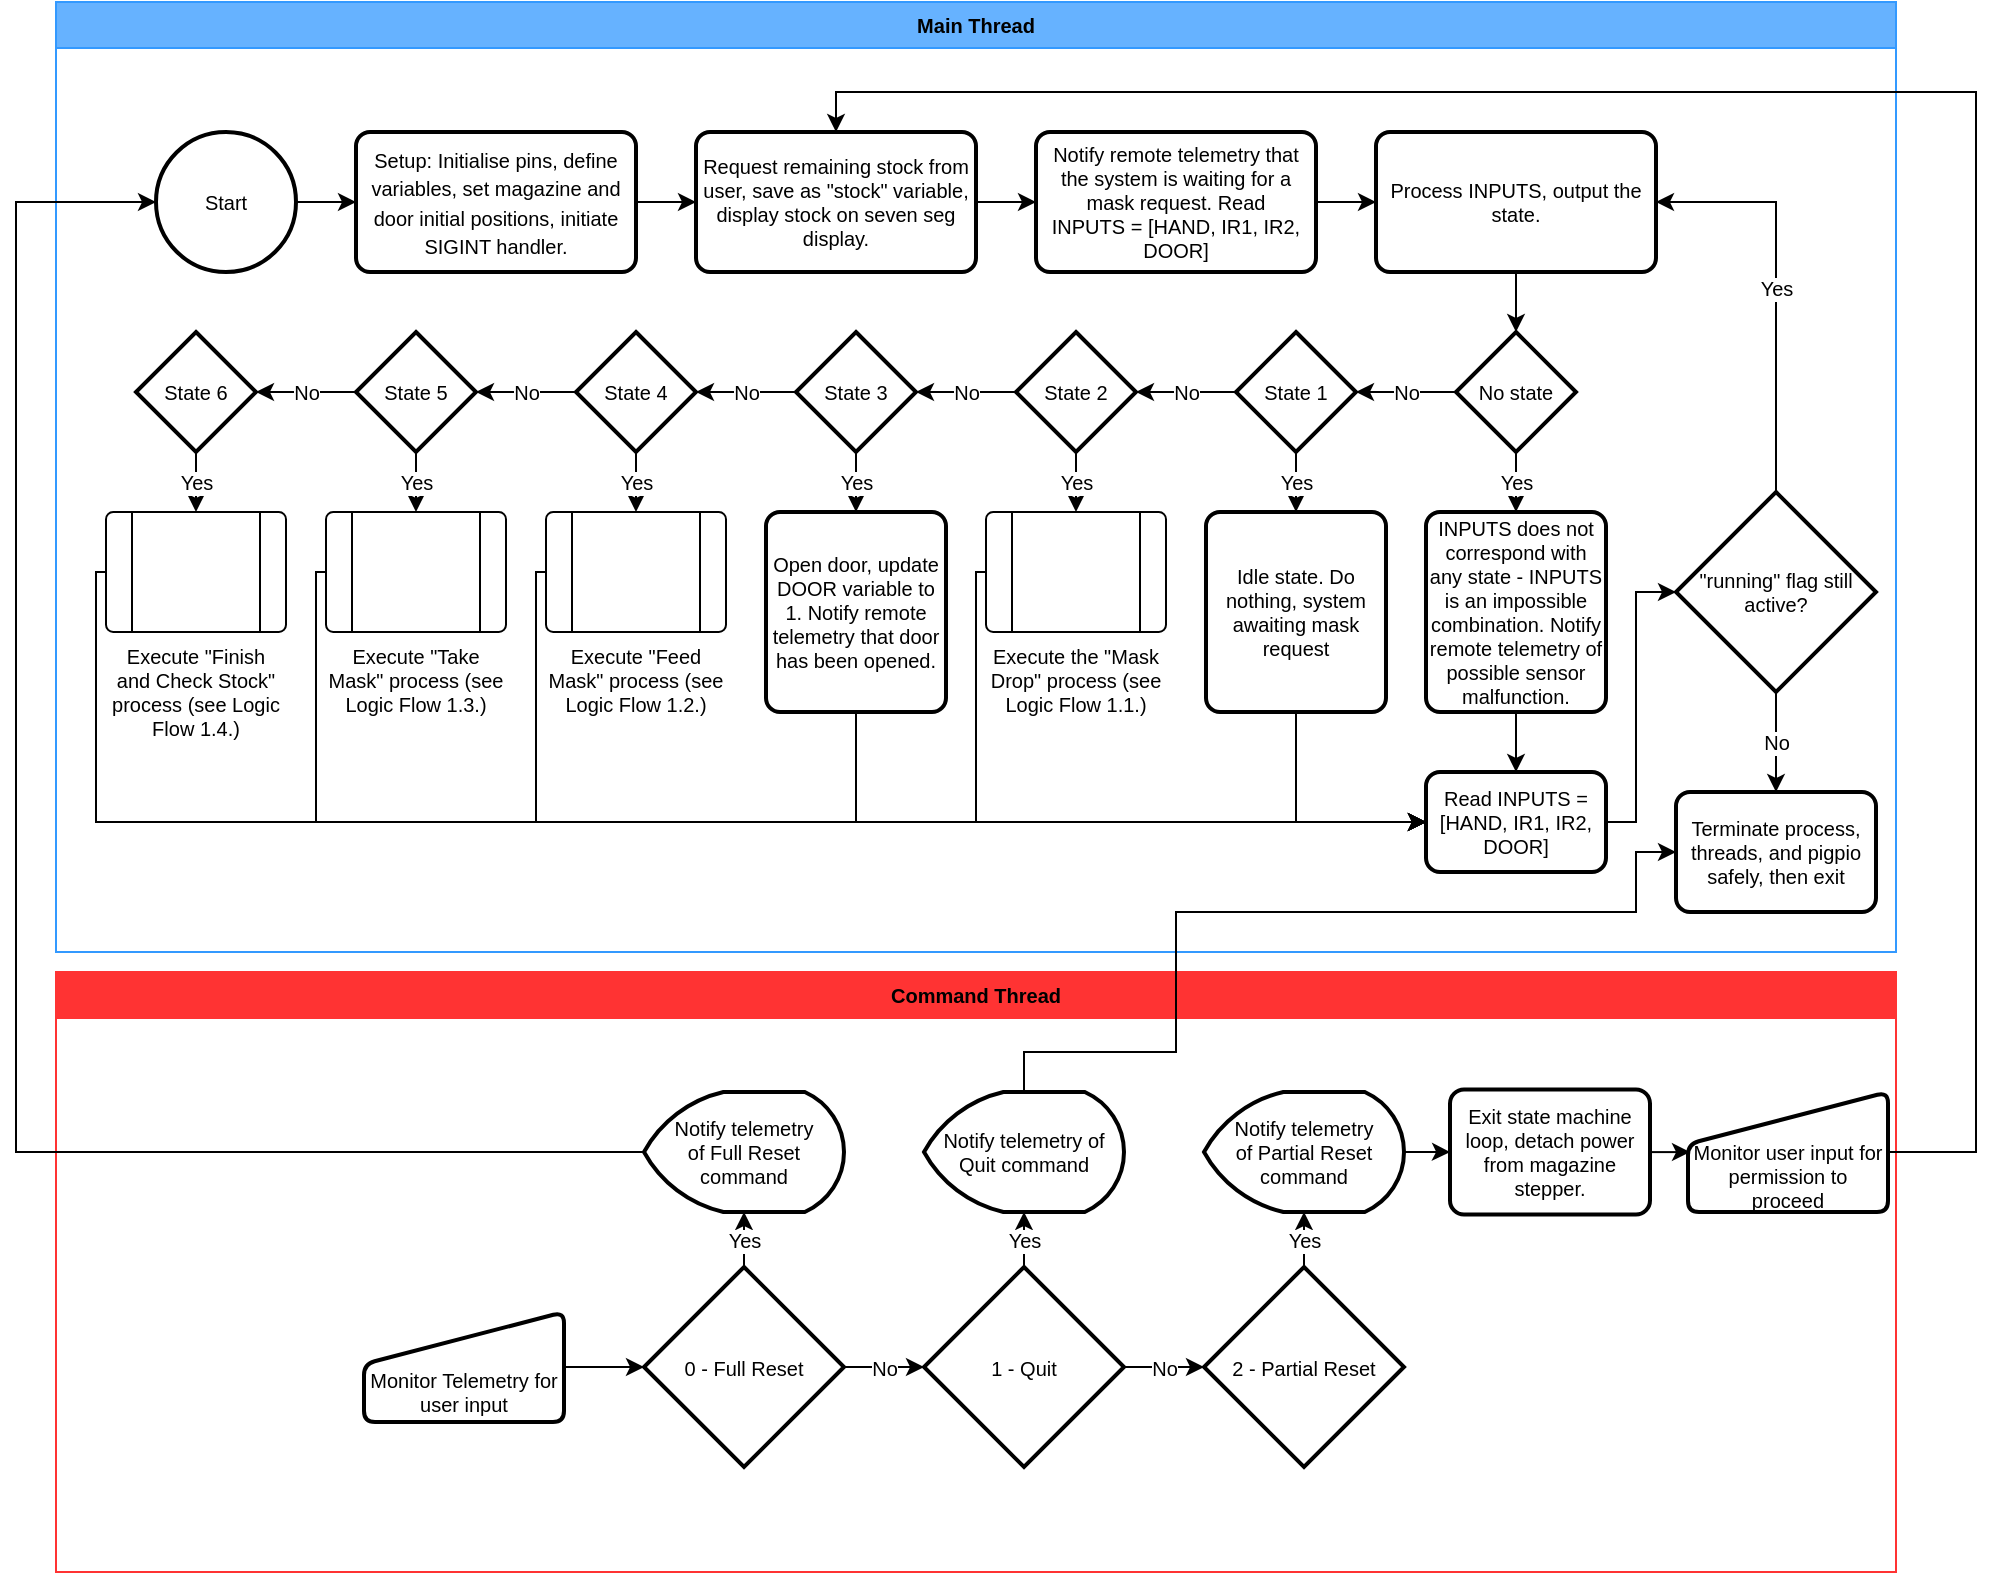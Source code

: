 <mxfile version="17.4.0" type="github">
  <diagram id="C5RBs43oDa-KdzZeNtuy" name="Page-1">
    <mxGraphModel dx="1662" dy="1957" grid="1" gridSize="10" guides="1" tooltips="1" connect="1" arrows="1" fold="1" page="1" pageScale="1" pageWidth="827" pageHeight="1169" math="0" shadow="0">
      <root>
        <mxCell id="WIyWlLk6GJQsqaUBKTNV-0" />
        <mxCell id="WIyWlLk6GJQsqaUBKTNV-1" parent="WIyWlLk6GJQsqaUBKTNV-0" />
        <mxCell id="--BoxtXVUuYmlaIp-T1Y-3" value="" style="edgeStyle=orthogonalEdgeStyle;rounded=0;orthogonalLoop=1;jettySize=auto;html=1;fontSize=10;" edge="1" parent="WIyWlLk6GJQsqaUBKTNV-1" source="--BoxtXVUuYmlaIp-T1Y-1" target="--BoxtXVUuYmlaIp-T1Y-2">
          <mxGeometry relative="1" as="geometry" />
        </mxCell>
        <mxCell id="--BoxtXVUuYmlaIp-T1Y-1" value="&lt;font style=&quot;font-size: 10px&quot;&gt;Start&lt;/font&gt;" style="strokeWidth=2;html=1;shape=mxgraph.flowchart.start_2;whiteSpace=wrap;" vertex="1" parent="WIyWlLk6GJQsqaUBKTNV-1">
          <mxGeometry x="80" y="-80" width="70" height="70" as="geometry" />
        </mxCell>
        <mxCell id="--BoxtXVUuYmlaIp-T1Y-5" value="" style="edgeStyle=orthogonalEdgeStyle;rounded=0;orthogonalLoop=1;jettySize=auto;html=1;fontSize=10;" edge="1" parent="WIyWlLk6GJQsqaUBKTNV-1" source="--BoxtXVUuYmlaIp-T1Y-2" target="--BoxtXVUuYmlaIp-T1Y-4">
          <mxGeometry relative="1" as="geometry" />
        </mxCell>
        <mxCell id="--BoxtXVUuYmlaIp-T1Y-2" value="&lt;font style=&quot;font-size: 10px&quot;&gt;Setup: Initialise pins, define variables, set magazine and door initial positions, initiate SIGINT handler.&lt;/font&gt;" style="rounded=1;whiteSpace=wrap;html=1;absoluteArcSize=1;arcSize=14;strokeWidth=2;" vertex="1" parent="WIyWlLk6GJQsqaUBKTNV-1">
          <mxGeometry x="180" y="-80" width="140" height="70" as="geometry" />
        </mxCell>
        <mxCell id="--BoxtXVUuYmlaIp-T1Y-23" value="" style="edgeStyle=orthogonalEdgeStyle;rounded=0;orthogonalLoop=1;jettySize=auto;html=1;fontSize=10;" edge="1" parent="WIyWlLk6GJQsqaUBKTNV-1" source="--BoxtXVUuYmlaIp-T1Y-4" target="--BoxtXVUuYmlaIp-T1Y-7">
          <mxGeometry relative="1" as="geometry" />
        </mxCell>
        <mxCell id="--BoxtXVUuYmlaIp-T1Y-4" value="Request remaining stock from user, save as &quot;stock&quot; variable, display stock on seven seg display." style="rounded=1;whiteSpace=wrap;html=1;absoluteArcSize=1;arcSize=14;strokeWidth=2;fontSize=10;" vertex="1" parent="WIyWlLk6GJQsqaUBKTNV-1">
          <mxGeometry x="350" y="-80" width="140" height="70" as="geometry" />
        </mxCell>
        <mxCell id="--BoxtXVUuYmlaIp-T1Y-24" value="" style="edgeStyle=orthogonalEdgeStyle;rounded=0;orthogonalLoop=1;jettySize=auto;html=1;fontSize=10;" edge="1" parent="WIyWlLk6GJQsqaUBKTNV-1" source="--BoxtXVUuYmlaIp-T1Y-7" target="--BoxtXVUuYmlaIp-T1Y-20">
          <mxGeometry relative="1" as="geometry" />
        </mxCell>
        <mxCell id="--BoxtXVUuYmlaIp-T1Y-7" value="Notify remote telemetry that the system is waiting for a mask request. Read &lt;br&gt;INPUTS = [HAND, IR1, IR2, DOOR]" style="rounded=1;whiteSpace=wrap;html=1;absoluteArcSize=1;arcSize=14;strokeWidth=2;fontSize=10;" vertex="1" parent="WIyWlLk6GJQsqaUBKTNV-1">
          <mxGeometry x="520" y="-80" width="140" height="70" as="geometry" />
        </mxCell>
        <mxCell id="--BoxtXVUuYmlaIp-T1Y-26" value="" style="edgeStyle=orthogonalEdgeStyle;rounded=0;orthogonalLoop=1;jettySize=auto;html=1;fontSize=10;" edge="1" parent="WIyWlLk6GJQsqaUBKTNV-1" source="--BoxtXVUuYmlaIp-T1Y-20" target="--BoxtXVUuYmlaIp-T1Y-25">
          <mxGeometry relative="1" as="geometry" />
        </mxCell>
        <mxCell id="--BoxtXVUuYmlaIp-T1Y-20" value="Process INPUTS, output the state." style="rounded=1;whiteSpace=wrap;html=1;absoluteArcSize=1;arcSize=14;strokeWidth=2;fontSize=10;" vertex="1" parent="WIyWlLk6GJQsqaUBKTNV-1">
          <mxGeometry x="690" y="-80" width="140" height="70" as="geometry" />
        </mxCell>
        <mxCell id="--BoxtXVUuYmlaIp-T1Y-37" value="No" style="edgeStyle=orthogonalEdgeStyle;rounded=0;orthogonalLoop=1;jettySize=auto;html=1;fontSize=10;" edge="1" parent="WIyWlLk6GJQsqaUBKTNV-1" source="--BoxtXVUuYmlaIp-T1Y-25" target="--BoxtXVUuYmlaIp-T1Y-32">
          <mxGeometry relative="1" as="geometry" />
        </mxCell>
        <mxCell id="--BoxtXVUuYmlaIp-T1Y-44" value="Yes" style="edgeStyle=orthogonalEdgeStyle;rounded=0;orthogonalLoop=1;jettySize=auto;html=1;fontSize=10;" edge="1" parent="WIyWlLk6GJQsqaUBKTNV-1" source="--BoxtXVUuYmlaIp-T1Y-25" target="--BoxtXVUuYmlaIp-T1Y-43">
          <mxGeometry relative="1" as="geometry" />
        </mxCell>
        <mxCell id="--BoxtXVUuYmlaIp-T1Y-25" value="No state" style="strokeWidth=2;html=1;shape=mxgraph.flowchart.decision;whiteSpace=wrap;fontSize=10;" vertex="1" parent="WIyWlLk6GJQsqaUBKTNV-1">
          <mxGeometry x="730" y="20" width="60" height="60" as="geometry" />
        </mxCell>
        <mxCell id="--BoxtXVUuYmlaIp-T1Y-39" value="No" style="edgeStyle=orthogonalEdgeStyle;rounded=0;orthogonalLoop=1;jettySize=auto;html=1;fontSize=10;" edge="1" parent="WIyWlLk6GJQsqaUBKTNV-1" source="--BoxtXVUuYmlaIp-T1Y-31" target="--BoxtXVUuYmlaIp-T1Y-33">
          <mxGeometry relative="1" as="geometry" />
        </mxCell>
        <mxCell id="--BoxtXVUuYmlaIp-T1Y-52" value="Yes" style="edgeStyle=orthogonalEdgeStyle;rounded=0;orthogonalLoop=1;jettySize=auto;html=1;fontSize=10;entryX=0.5;entryY=0;entryDx=0;entryDy=0;" edge="1" parent="WIyWlLk6GJQsqaUBKTNV-1" source="--BoxtXVUuYmlaIp-T1Y-31" target="--BoxtXVUuYmlaIp-T1Y-53">
          <mxGeometry relative="1" as="geometry">
            <mxPoint x="540" y="110" as="targetPoint" />
          </mxGeometry>
        </mxCell>
        <mxCell id="--BoxtXVUuYmlaIp-T1Y-31" value="State 2" style="strokeWidth=2;html=1;shape=mxgraph.flowchart.decision;whiteSpace=wrap;fontSize=10;" vertex="1" parent="WIyWlLk6GJQsqaUBKTNV-1">
          <mxGeometry x="510" y="20" width="60" height="60" as="geometry" />
        </mxCell>
        <mxCell id="--BoxtXVUuYmlaIp-T1Y-38" value="No" style="edgeStyle=orthogonalEdgeStyle;rounded=0;orthogonalLoop=1;jettySize=auto;html=1;fontSize=10;" edge="1" parent="WIyWlLk6GJQsqaUBKTNV-1" source="--BoxtXVUuYmlaIp-T1Y-32" target="--BoxtXVUuYmlaIp-T1Y-31">
          <mxGeometry relative="1" as="geometry" />
        </mxCell>
        <mxCell id="--BoxtXVUuYmlaIp-T1Y-51" value="Yes" style="edgeStyle=orthogonalEdgeStyle;rounded=0;orthogonalLoop=1;jettySize=auto;html=1;fontSize=10;" edge="1" parent="WIyWlLk6GJQsqaUBKTNV-1" source="--BoxtXVUuYmlaIp-T1Y-32" target="--BoxtXVUuYmlaIp-T1Y-45">
          <mxGeometry relative="1" as="geometry" />
        </mxCell>
        <mxCell id="--BoxtXVUuYmlaIp-T1Y-32" value="State 1" style="strokeWidth=2;html=1;shape=mxgraph.flowchart.decision;whiteSpace=wrap;fontSize=10;" vertex="1" parent="WIyWlLk6GJQsqaUBKTNV-1">
          <mxGeometry x="620" y="20" width="60" height="60" as="geometry" />
        </mxCell>
        <mxCell id="--BoxtXVUuYmlaIp-T1Y-40" value="No" style="edgeStyle=orthogonalEdgeStyle;rounded=0;orthogonalLoop=1;jettySize=auto;html=1;fontSize=10;" edge="1" parent="WIyWlLk6GJQsqaUBKTNV-1" source="--BoxtXVUuYmlaIp-T1Y-33" target="--BoxtXVUuYmlaIp-T1Y-34">
          <mxGeometry relative="1" as="geometry" />
        </mxCell>
        <mxCell id="--BoxtXVUuYmlaIp-T1Y-55" value="Yes" style="edgeStyle=orthogonalEdgeStyle;rounded=0;orthogonalLoop=1;jettySize=auto;html=1;fontSize=10;" edge="1" parent="WIyWlLk6GJQsqaUBKTNV-1" source="--BoxtXVUuYmlaIp-T1Y-33" target="--BoxtXVUuYmlaIp-T1Y-54">
          <mxGeometry relative="1" as="geometry" />
        </mxCell>
        <mxCell id="--BoxtXVUuYmlaIp-T1Y-33" value="State 3" style="strokeWidth=2;html=1;shape=mxgraph.flowchart.decision;whiteSpace=wrap;fontSize=10;" vertex="1" parent="WIyWlLk6GJQsqaUBKTNV-1">
          <mxGeometry x="400" y="20" width="60" height="60" as="geometry" />
        </mxCell>
        <mxCell id="--BoxtXVUuYmlaIp-T1Y-41" value="No" style="edgeStyle=orthogonalEdgeStyle;rounded=0;orthogonalLoop=1;jettySize=auto;html=1;fontSize=10;" edge="1" parent="WIyWlLk6GJQsqaUBKTNV-1" source="--BoxtXVUuYmlaIp-T1Y-34" target="--BoxtXVUuYmlaIp-T1Y-35">
          <mxGeometry relative="1" as="geometry" />
        </mxCell>
        <mxCell id="--BoxtXVUuYmlaIp-T1Y-58" value="Yes" style="edgeStyle=orthogonalEdgeStyle;rounded=0;orthogonalLoop=1;jettySize=auto;html=1;fontSize=10;" edge="1" parent="WIyWlLk6GJQsqaUBKTNV-1" source="--BoxtXVUuYmlaIp-T1Y-34" target="--BoxtXVUuYmlaIp-T1Y-57">
          <mxGeometry relative="1" as="geometry" />
        </mxCell>
        <mxCell id="--BoxtXVUuYmlaIp-T1Y-34" value="State 4" style="strokeWidth=2;html=1;shape=mxgraph.flowchart.decision;whiteSpace=wrap;fontSize=10;" vertex="1" parent="WIyWlLk6GJQsqaUBKTNV-1">
          <mxGeometry x="290" y="20" width="60" height="60" as="geometry" />
        </mxCell>
        <mxCell id="--BoxtXVUuYmlaIp-T1Y-42" value="No" style="edgeStyle=orthogonalEdgeStyle;rounded=0;orthogonalLoop=1;jettySize=auto;html=1;fontSize=10;" edge="1" parent="WIyWlLk6GJQsqaUBKTNV-1" source="--BoxtXVUuYmlaIp-T1Y-35" target="--BoxtXVUuYmlaIp-T1Y-36">
          <mxGeometry relative="1" as="geometry" />
        </mxCell>
        <mxCell id="--BoxtXVUuYmlaIp-T1Y-60" value="Yes" style="edgeStyle=orthogonalEdgeStyle;rounded=0;orthogonalLoop=1;jettySize=auto;html=1;fontSize=10;" edge="1" parent="WIyWlLk6GJQsqaUBKTNV-1" source="--BoxtXVUuYmlaIp-T1Y-35" target="--BoxtXVUuYmlaIp-T1Y-59">
          <mxGeometry relative="1" as="geometry" />
        </mxCell>
        <mxCell id="--BoxtXVUuYmlaIp-T1Y-35" value="State 5" style="strokeWidth=2;html=1;shape=mxgraph.flowchart.decision;whiteSpace=wrap;fontSize=10;" vertex="1" parent="WIyWlLk6GJQsqaUBKTNV-1">
          <mxGeometry x="180" y="20" width="60" height="60" as="geometry" />
        </mxCell>
        <mxCell id="--BoxtXVUuYmlaIp-T1Y-62" value="Yes" style="edgeStyle=orthogonalEdgeStyle;rounded=0;orthogonalLoop=1;jettySize=auto;html=1;fontSize=10;entryX=0.5;entryY=0;entryDx=0;entryDy=0;" edge="1" parent="WIyWlLk6GJQsqaUBKTNV-1" source="--BoxtXVUuYmlaIp-T1Y-36" target="--BoxtXVUuYmlaIp-T1Y-63">
          <mxGeometry relative="1" as="geometry">
            <mxPoint x="100" y="110" as="targetPoint" />
          </mxGeometry>
        </mxCell>
        <mxCell id="--BoxtXVUuYmlaIp-T1Y-36" value="State 6" style="strokeWidth=2;html=1;shape=mxgraph.flowchart.decision;whiteSpace=wrap;fontSize=10;" vertex="1" parent="WIyWlLk6GJQsqaUBKTNV-1">
          <mxGeometry x="70" y="20" width="60" height="60" as="geometry" />
        </mxCell>
        <mxCell id="--BoxtXVUuYmlaIp-T1Y-47" value="" style="edgeStyle=orthogonalEdgeStyle;rounded=0;orthogonalLoop=1;jettySize=auto;html=1;fontSize=10;" edge="1" parent="WIyWlLk6GJQsqaUBKTNV-1" source="--BoxtXVUuYmlaIp-T1Y-43" target="--BoxtXVUuYmlaIp-T1Y-46">
          <mxGeometry relative="1" as="geometry" />
        </mxCell>
        <mxCell id="--BoxtXVUuYmlaIp-T1Y-43" value="INPUTS does not correspond with any state - INPUTS is an impossible combination. Notify remote telemetry of possible sensor malfunction." style="rounded=1;whiteSpace=wrap;html=1;absoluteArcSize=1;arcSize=14;strokeWidth=2;fontSize=10;" vertex="1" parent="WIyWlLk6GJQsqaUBKTNV-1">
          <mxGeometry x="715" y="110" width="90" height="100" as="geometry" />
        </mxCell>
        <mxCell id="--BoxtXVUuYmlaIp-T1Y-69" style="edgeStyle=orthogonalEdgeStyle;rounded=0;orthogonalLoop=1;jettySize=auto;html=1;exitX=0.5;exitY=1;exitDx=0;exitDy=0;entryX=0;entryY=0.5;entryDx=0;entryDy=0;fontSize=10;" edge="1" parent="WIyWlLk6GJQsqaUBKTNV-1" source="--BoxtXVUuYmlaIp-T1Y-45" target="--BoxtXVUuYmlaIp-T1Y-46">
          <mxGeometry relative="1" as="geometry" />
        </mxCell>
        <mxCell id="--BoxtXVUuYmlaIp-T1Y-45" value="Idle state. Do nothing, system awaiting mask request" style="rounded=1;whiteSpace=wrap;html=1;absoluteArcSize=1;arcSize=14;strokeWidth=2;fontSize=10;" vertex="1" parent="WIyWlLk6GJQsqaUBKTNV-1">
          <mxGeometry x="605" y="110" width="90" height="100" as="geometry" />
        </mxCell>
        <mxCell id="--BoxtXVUuYmlaIp-T1Y-73" style="edgeStyle=orthogonalEdgeStyle;rounded=0;orthogonalLoop=1;jettySize=auto;html=1;entryX=0;entryY=0.5;entryDx=0;entryDy=0;entryPerimeter=0;fontSize=10;" edge="1" parent="WIyWlLk6GJQsqaUBKTNV-1" source="--BoxtXVUuYmlaIp-T1Y-46" target="--BoxtXVUuYmlaIp-T1Y-70">
          <mxGeometry relative="1" as="geometry">
            <Array as="points">
              <mxPoint x="820" y="265" />
              <mxPoint x="820" y="150" />
            </Array>
          </mxGeometry>
        </mxCell>
        <mxCell id="--BoxtXVUuYmlaIp-T1Y-46" value="Read INPUTS = [HAND, IR1, IR2, DOOR]" style="rounded=1;whiteSpace=wrap;html=1;absoluteArcSize=1;arcSize=14;strokeWidth=2;fontSize=10;" vertex="1" parent="WIyWlLk6GJQsqaUBKTNV-1">
          <mxGeometry x="715" y="240" width="90" height="50" as="geometry" />
        </mxCell>
        <mxCell id="--BoxtXVUuYmlaIp-T1Y-68" style="edgeStyle=orthogonalEdgeStyle;rounded=0;orthogonalLoop=1;jettySize=auto;html=1;entryX=0;entryY=0.5;entryDx=0;entryDy=0;fontSize=10;" edge="1" parent="WIyWlLk6GJQsqaUBKTNV-1" source="--BoxtXVUuYmlaIp-T1Y-53" target="--BoxtXVUuYmlaIp-T1Y-46">
          <mxGeometry relative="1" as="geometry">
            <Array as="points">
              <mxPoint x="490" y="140" />
              <mxPoint x="490" y="265" />
            </Array>
          </mxGeometry>
        </mxCell>
        <mxCell id="--BoxtXVUuYmlaIp-T1Y-53" value="Execute the &quot;Mask Drop&quot; process (see Logic Flow 1.1.)" style="verticalLabelPosition=bottom;verticalAlign=top;html=1;shape=process;whiteSpace=wrap;rounded=1;size=0.14;arcSize=6;fontSize=10;" vertex="1" parent="WIyWlLk6GJQsqaUBKTNV-1">
          <mxGeometry x="495" y="110" width="90" height="60" as="geometry" />
        </mxCell>
        <mxCell id="--BoxtXVUuYmlaIp-T1Y-67" style="edgeStyle=orthogonalEdgeStyle;rounded=0;orthogonalLoop=1;jettySize=auto;html=1;exitX=0.5;exitY=1;exitDx=0;exitDy=0;entryX=0;entryY=0.5;entryDx=0;entryDy=0;fontSize=10;" edge="1" parent="WIyWlLk6GJQsqaUBKTNV-1" source="--BoxtXVUuYmlaIp-T1Y-54" target="--BoxtXVUuYmlaIp-T1Y-46">
          <mxGeometry relative="1" as="geometry" />
        </mxCell>
        <mxCell id="--BoxtXVUuYmlaIp-T1Y-54" value="Open door, update DOOR variable to 1. Notify remote telemetry that door has been opened." style="rounded=1;whiteSpace=wrap;html=1;absoluteArcSize=1;arcSize=14;strokeWidth=2;fontSize=10;" vertex="1" parent="WIyWlLk6GJQsqaUBKTNV-1">
          <mxGeometry x="385" y="110" width="90" height="100" as="geometry" />
        </mxCell>
        <mxCell id="--BoxtXVUuYmlaIp-T1Y-66" style="edgeStyle=orthogonalEdgeStyle;rounded=0;orthogonalLoop=1;jettySize=auto;html=1;entryX=0;entryY=0.5;entryDx=0;entryDy=0;fontSize=10;" edge="1" parent="WIyWlLk6GJQsqaUBKTNV-1" source="--BoxtXVUuYmlaIp-T1Y-57" target="--BoxtXVUuYmlaIp-T1Y-46">
          <mxGeometry relative="1" as="geometry">
            <Array as="points">
              <mxPoint x="270" y="140" />
              <mxPoint x="270" y="265" />
            </Array>
          </mxGeometry>
        </mxCell>
        <mxCell id="--BoxtXVUuYmlaIp-T1Y-57" value="Execute &quot;Feed Mask&quot; process (see Logic Flow 1.2.)" style="verticalLabelPosition=bottom;verticalAlign=top;html=1;shape=process;whiteSpace=wrap;rounded=1;size=0.14;arcSize=6;fontSize=10;" vertex="1" parent="WIyWlLk6GJQsqaUBKTNV-1">
          <mxGeometry x="275" y="110" width="90" height="60" as="geometry" />
        </mxCell>
        <mxCell id="--BoxtXVUuYmlaIp-T1Y-65" style="edgeStyle=orthogonalEdgeStyle;rounded=0;orthogonalLoop=1;jettySize=auto;html=1;exitX=0;exitY=0.5;exitDx=0;exitDy=0;entryX=0;entryY=0.5;entryDx=0;entryDy=0;fontSize=10;" edge="1" parent="WIyWlLk6GJQsqaUBKTNV-1" source="--BoxtXVUuYmlaIp-T1Y-59" target="--BoxtXVUuYmlaIp-T1Y-46">
          <mxGeometry relative="1" as="geometry">
            <Array as="points">
              <mxPoint x="160" y="265" />
            </Array>
          </mxGeometry>
        </mxCell>
        <mxCell id="--BoxtXVUuYmlaIp-T1Y-59" value="Execute &quot;Take Mask&quot; process (see Logic Flow 1.3.)" style="verticalLabelPosition=bottom;verticalAlign=top;html=1;shape=process;whiteSpace=wrap;rounded=1;size=0.14;arcSize=6;fontSize=10;" vertex="1" parent="WIyWlLk6GJQsqaUBKTNV-1">
          <mxGeometry x="165" y="110" width="90" height="60" as="geometry" />
        </mxCell>
        <mxCell id="--BoxtXVUuYmlaIp-T1Y-64" style="edgeStyle=orthogonalEdgeStyle;rounded=0;orthogonalLoop=1;jettySize=auto;html=1;fontSize=10;entryX=0;entryY=0.5;entryDx=0;entryDy=0;" edge="1" parent="WIyWlLk6GJQsqaUBKTNV-1" source="--BoxtXVUuYmlaIp-T1Y-63" target="--BoxtXVUuYmlaIp-T1Y-46">
          <mxGeometry relative="1" as="geometry">
            <mxPoint x="40" y="280" as="targetPoint" />
            <Array as="points">
              <mxPoint x="50" y="140" />
              <mxPoint x="50" y="265" />
            </Array>
          </mxGeometry>
        </mxCell>
        <mxCell id="--BoxtXVUuYmlaIp-T1Y-63" value="Execute &quot;Finish and Check Stock&quot; process (see Logic Flow 1.4.)" style="verticalLabelPosition=bottom;verticalAlign=top;html=1;shape=process;whiteSpace=wrap;rounded=1;size=0.14;arcSize=6;fontSize=10;" vertex="1" parent="WIyWlLk6GJQsqaUBKTNV-1">
          <mxGeometry x="55" y="110" width="90" height="60" as="geometry" />
        </mxCell>
        <mxCell id="--BoxtXVUuYmlaIp-T1Y-72" value="Yes" style="edgeStyle=orthogonalEdgeStyle;rounded=0;orthogonalLoop=1;jettySize=auto;html=1;exitX=0.5;exitY=0;exitDx=0;exitDy=0;exitPerimeter=0;entryX=1;entryY=0.5;entryDx=0;entryDy=0;fontSize=10;" edge="1" parent="WIyWlLk6GJQsqaUBKTNV-1" source="--BoxtXVUuYmlaIp-T1Y-70" target="--BoxtXVUuYmlaIp-T1Y-20">
          <mxGeometry relative="1" as="geometry" />
        </mxCell>
        <mxCell id="--BoxtXVUuYmlaIp-T1Y-100" value="No" style="edgeStyle=orthogonalEdgeStyle;rounded=0;orthogonalLoop=1;jettySize=auto;html=1;fontSize=10;" edge="1" parent="WIyWlLk6GJQsqaUBKTNV-1" source="--BoxtXVUuYmlaIp-T1Y-70" target="--BoxtXVUuYmlaIp-T1Y-74">
          <mxGeometry relative="1" as="geometry" />
        </mxCell>
        <mxCell id="--BoxtXVUuYmlaIp-T1Y-70" value="&quot;running&quot; flag still active?" style="strokeWidth=2;html=1;shape=mxgraph.flowchart.decision;whiteSpace=wrap;fontSize=10;" vertex="1" parent="WIyWlLk6GJQsqaUBKTNV-1">
          <mxGeometry x="840" y="100" width="100" height="100" as="geometry" />
        </mxCell>
        <mxCell id="--BoxtXVUuYmlaIp-T1Y-76" value="Main Thread" style="swimlane;fontSize=10;fillColor=#66B2FF;strokeColor=#3399FF;" vertex="1" parent="WIyWlLk6GJQsqaUBKTNV-1">
          <mxGeometry x="30" y="-145" width="920" height="475" as="geometry" />
        </mxCell>
        <mxCell id="--BoxtXVUuYmlaIp-T1Y-74" value="Terminate process, threads, and pigpio safely, then exit" style="rounded=1;whiteSpace=wrap;html=1;absoluteArcSize=1;arcSize=14;strokeWidth=2;fontSize=10;" vertex="1" parent="--BoxtXVUuYmlaIp-T1Y-76">
          <mxGeometry x="810" y="395" width="100" height="60" as="geometry" />
        </mxCell>
        <mxCell id="--BoxtXVUuYmlaIp-T1Y-77" value="Command Thread" style="swimlane;fontSize=10;fillColor=#FF3333;strokeColor=#FF3333;" vertex="1" parent="WIyWlLk6GJQsqaUBKTNV-1">
          <mxGeometry x="30" y="340" width="920" height="300" as="geometry" />
        </mxCell>
        <mxCell id="--BoxtXVUuYmlaIp-T1Y-86" value="" style="edgeStyle=orthogonalEdgeStyle;rounded=0;orthogonalLoop=1;jettySize=auto;html=1;fontSize=10;" edge="1" parent="--BoxtXVUuYmlaIp-T1Y-77" source="--BoxtXVUuYmlaIp-T1Y-78" target="--BoxtXVUuYmlaIp-T1Y-81">
          <mxGeometry relative="1" as="geometry" />
        </mxCell>
        <mxCell id="--BoxtXVUuYmlaIp-T1Y-78" value="&lt;br&gt;&lt;br&gt;Monitor Telemetry for user input" style="html=1;strokeWidth=2;shape=manualInput;whiteSpace=wrap;rounded=1;size=26;arcSize=11;fontSize=10;" vertex="1" parent="--BoxtXVUuYmlaIp-T1Y-77">
          <mxGeometry x="154" y="170" width="100" height="55" as="geometry" />
        </mxCell>
        <mxCell id="--BoxtXVUuYmlaIp-T1Y-87" value="No" style="edgeStyle=orthogonalEdgeStyle;rounded=0;orthogonalLoop=1;jettySize=auto;html=1;fontSize=10;" edge="1" parent="--BoxtXVUuYmlaIp-T1Y-77" source="--BoxtXVUuYmlaIp-T1Y-81" target="--BoxtXVUuYmlaIp-T1Y-82">
          <mxGeometry relative="1" as="geometry" />
        </mxCell>
        <mxCell id="--BoxtXVUuYmlaIp-T1Y-90" value="Yes" style="edgeStyle=orthogonalEdgeStyle;rounded=0;orthogonalLoop=1;jettySize=auto;html=1;fontSize=10;" edge="1" parent="--BoxtXVUuYmlaIp-T1Y-77" source="--BoxtXVUuYmlaIp-T1Y-81" target="--BoxtXVUuYmlaIp-T1Y-89">
          <mxGeometry relative="1" as="geometry" />
        </mxCell>
        <mxCell id="--BoxtXVUuYmlaIp-T1Y-81" value="0 - Full Reset" style="strokeWidth=2;html=1;shape=mxgraph.flowchart.decision;whiteSpace=wrap;fontSize=10;" vertex="1" parent="--BoxtXVUuYmlaIp-T1Y-77">
          <mxGeometry x="294" y="147.5" width="100" height="100" as="geometry" />
        </mxCell>
        <mxCell id="--BoxtXVUuYmlaIp-T1Y-88" value="No" style="edgeStyle=orthogonalEdgeStyle;rounded=0;orthogonalLoop=1;jettySize=auto;html=1;fontSize=10;" edge="1" parent="--BoxtXVUuYmlaIp-T1Y-77" source="--BoxtXVUuYmlaIp-T1Y-82" target="--BoxtXVUuYmlaIp-T1Y-83">
          <mxGeometry relative="1" as="geometry" />
        </mxCell>
        <mxCell id="--BoxtXVUuYmlaIp-T1Y-94" value="Yes" style="edgeStyle=orthogonalEdgeStyle;rounded=0;orthogonalLoop=1;jettySize=auto;html=1;fontSize=10;" edge="1" parent="--BoxtXVUuYmlaIp-T1Y-77" source="--BoxtXVUuYmlaIp-T1Y-82" target="--BoxtXVUuYmlaIp-T1Y-92">
          <mxGeometry relative="1" as="geometry" />
        </mxCell>
        <mxCell id="--BoxtXVUuYmlaIp-T1Y-82" value="1 - Quit" style="strokeWidth=2;html=1;shape=mxgraph.flowchart.decision;whiteSpace=wrap;fontSize=10;" vertex="1" parent="--BoxtXVUuYmlaIp-T1Y-77">
          <mxGeometry x="434" y="147.5" width="100" height="100" as="geometry" />
        </mxCell>
        <mxCell id="--BoxtXVUuYmlaIp-T1Y-95" value="Yes" style="edgeStyle=orthogonalEdgeStyle;rounded=0;orthogonalLoop=1;jettySize=auto;html=1;fontSize=10;" edge="1" parent="--BoxtXVUuYmlaIp-T1Y-77" source="--BoxtXVUuYmlaIp-T1Y-83" target="--BoxtXVUuYmlaIp-T1Y-93">
          <mxGeometry relative="1" as="geometry" />
        </mxCell>
        <mxCell id="--BoxtXVUuYmlaIp-T1Y-83" value="2 - Partial Reset" style="strokeWidth=2;html=1;shape=mxgraph.flowchart.decision;whiteSpace=wrap;fontSize=10;" vertex="1" parent="--BoxtXVUuYmlaIp-T1Y-77">
          <mxGeometry x="574" y="147.5" width="100" height="100" as="geometry" />
        </mxCell>
        <mxCell id="--BoxtXVUuYmlaIp-T1Y-89" value="Notify telemetry &lt;br&gt;of Full Reset command" style="strokeWidth=2;html=1;shape=mxgraph.flowchart.display;whiteSpace=wrap;fontSize=10;" vertex="1" parent="--BoxtXVUuYmlaIp-T1Y-77">
          <mxGeometry x="294" y="60" width="100" height="60" as="geometry" />
        </mxCell>
        <mxCell id="--BoxtXVUuYmlaIp-T1Y-103" value="" style="edgeStyle=orthogonalEdgeStyle;rounded=0;orthogonalLoop=1;jettySize=auto;html=1;fontSize=10;" edge="1" parent="--BoxtXVUuYmlaIp-T1Y-77" source="--BoxtXVUuYmlaIp-T1Y-93" target="--BoxtXVUuYmlaIp-T1Y-98">
          <mxGeometry relative="1" as="geometry" />
        </mxCell>
        <mxCell id="--BoxtXVUuYmlaIp-T1Y-93" value="Notify telemetry &lt;br&gt;of Partial Reset command" style="strokeWidth=2;html=1;shape=mxgraph.flowchart.display;whiteSpace=wrap;fontSize=10;" vertex="1" parent="--BoxtXVUuYmlaIp-T1Y-77">
          <mxGeometry x="574" y="60" width="100" height="60" as="geometry" />
        </mxCell>
        <mxCell id="--BoxtXVUuYmlaIp-T1Y-92" value="Notify telemetry of Quit command" style="strokeWidth=2;html=1;shape=mxgraph.flowchart.display;whiteSpace=wrap;fontSize=10;" vertex="1" parent="--BoxtXVUuYmlaIp-T1Y-77">
          <mxGeometry x="434" y="60" width="100" height="60" as="geometry" />
        </mxCell>
        <mxCell id="--BoxtXVUuYmlaIp-T1Y-105" value="" style="edgeStyle=orthogonalEdgeStyle;rounded=0;orthogonalLoop=1;jettySize=auto;html=1;fontSize=10;" edge="1" parent="--BoxtXVUuYmlaIp-T1Y-77" source="--BoxtXVUuYmlaIp-T1Y-98" target="--BoxtXVUuYmlaIp-T1Y-104">
          <mxGeometry relative="1" as="geometry" />
        </mxCell>
        <mxCell id="--BoxtXVUuYmlaIp-T1Y-98" value="Exit state machine loop, detach power from magazine stepper." style="rounded=1;whiteSpace=wrap;html=1;absoluteArcSize=1;arcSize=14;strokeWidth=2;fontSize=10;" vertex="1" parent="--BoxtXVUuYmlaIp-T1Y-77">
          <mxGeometry x="697" y="58.75" width="100" height="62.5" as="geometry" />
        </mxCell>
        <mxCell id="--BoxtXVUuYmlaIp-T1Y-104" value="&lt;br&gt;&lt;br&gt;Monitor user input for permission to proceed" style="html=1;strokeWidth=2;shape=manualInput;whiteSpace=wrap;rounded=1;size=26;arcSize=11;fontSize=10;" vertex="1" parent="--BoxtXVUuYmlaIp-T1Y-77">
          <mxGeometry x="816" y="60" width="100" height="60" as="geometry" />
        </mxCell>
        <mxCell id="--BoxtXVUuYmlaIp-T1Y-96" style="edgeStyle=orthogonalEdgeStyle;rounded=0;orthogonalLoop=1;jettySize=auto;html=1;exitX=0;exitY=0.5;exitDx=0;exitDy=0;exitPerimeter=0;entryX=0;entryY=0.5;entryDx=0;entryDy=0;entryPerimeter=0;fontSize=10;" edge="1" parent="WIyWlLk6GJQsqaUBKTNV-1" source="--BoxtXVUuYmlaIp-T1Y-89" target="--BoxtXVUuYmlaIp-T1Y-1">
          <mxGeometry relative="1" as="geometry">
            <Array as="points">
              <mxPoint x="10" y="430" />
              <mxPoint x="10" y="-45" />
            </Array>
          </mxGeometry>
        </mxCell>
        <mxCell id="--BoxtXVUuYmlaIp-T1Y-102" style="edgeStyle=orthogonalEdgeStyle;rounded=0;orthogonalLoop=1;jettySize=auto;html=1;exitX=0.5;exitY=0;exitDx=0;exitDy=0;exitPerimeter=0;entryX=0;entryY=0.5;entryDx=0;entryDy=0;fontSize=10;" edge="1" parent="WIyWlLk6GJQsqaUBKTNV-1" source="--BoxtXVUuYmlaIp-T1Y-92" target="--BoxtXVUuYmlaIp-T1Y-74">
          <mxGeometry relative="1" as="geometry">
            <Array as="points">
              <mxPoint x="514" y="380" />
              <mxPoint x="590" y="380" />
              <mxPoint x="590" y="310" />
              <mxPoint x="820" y="310" />
              <mxPoint x="820" y="280" />
            </Array>
          </mxGeometry>
        </mxCell>
        <mxCell id="--BoxtXVUuYmlaIp-T1Y-106" style="edgeStyle=orthogonalEdgeStyle;rounded=0;orthogonalLoop=1;jettySize=auto;html=1;entryX=0.5;entryY=0;entryDx=0;entryDy=0;fontSize=10;" edge="1" parent="WIyWlLk6GJQsqaUBKTNV-1" source="--BoxtXVUuYmlaIp-T1Y-104" target="--BoxtXVUuYmlaIp-T1Y-4">
          <mxGeometry relative="1" as="geometry">
            <Array as="points">
              <mxPoint x="990" y="430" />
              <mxPoint x="990" y="-100" />
              <mxPoint x="420" y="-100" />
            </Array>
          </mxGeometry>
        </mxCell>
      </root>
    </mxGraphModel>
  </diagram>
</mxfile>
